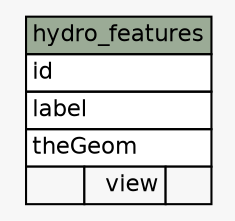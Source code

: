 // dot 2.36.0 on Windows 7 6.1
// SchemaSpy rev 590
digraph "hydro_features" {
  graph [
    rankdir="RL"
    bgcolor="#f7f7f7"
    nodesep="0.18"
    ranksep="0.46"
    fontname="Helvetica"
    fontsize="11"
  ];
  node [
    fontname="Helvetica"
    fontsize="11"
    shape="plaintext"
  ];
  edge [
    arrowsize="0.8"
  ];
  "hydro_features" [
    label=<
    <TABLE BORDER="0" CELLBORDER="1" CELLSPACING="0" BGCOLOR="#ffffff">
      <TR><TD COLSPAN="3" BGCOLOR="#9bab96" ALIGN="CENTER">hydro_features</TD></TR>
      <TR><TD PORT="id" COLSPAN="3" ALIGN="LEFT">id</TD></TR>
      <TR><TD PORT="label" COLSPAN="3" ALIGN="LEFT">label</TD></TR>
      <TR><TD PORT="theGeom" COLSPAN="3" ALIGN="LEFT">theGeom</TD></TR>
      <TR><TD ALIGN="LEFT" BGCOLOR="#f7f7f7">  </TD><TD ALIGN="RIGHT" BGCOLOR="#f7f7f7">view</TD><TD ALIGN="RIGHT" BGCOLOR="#f7f7f7">  </TD></TR>
    </TABLE>>
    URL="tables/hydro_features.html"
    tooltip="hydro_features"
  ];
}

